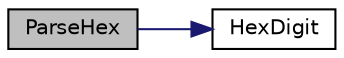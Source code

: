 digraph "ParseHex"
{
  edge [fontname="Helvetica",fontsize="10",labelfontname="Helvetica",labelfontsize="10"];
  node [fontname="Helvetica",fontsize="10",shape=record];
  rankdir="LR";
  Node909 [label="ParseHex",height=0.2,width=0.4,color="black", fillcolor="grey75", style="filled", fontcolor="black"];
  Node909 -> Node910 [color="midnightblue",fontsize="10",style="solid",fontname="Helvetica"];
  Node910 [label="HexDigit",height=0.2,width=0.4,color="black", fillcolor="white", style="filled",URL="$df/d2d/util_8cpp.html#aa59e8a8c5a39cb5041f93bb95dd02119"];
}
